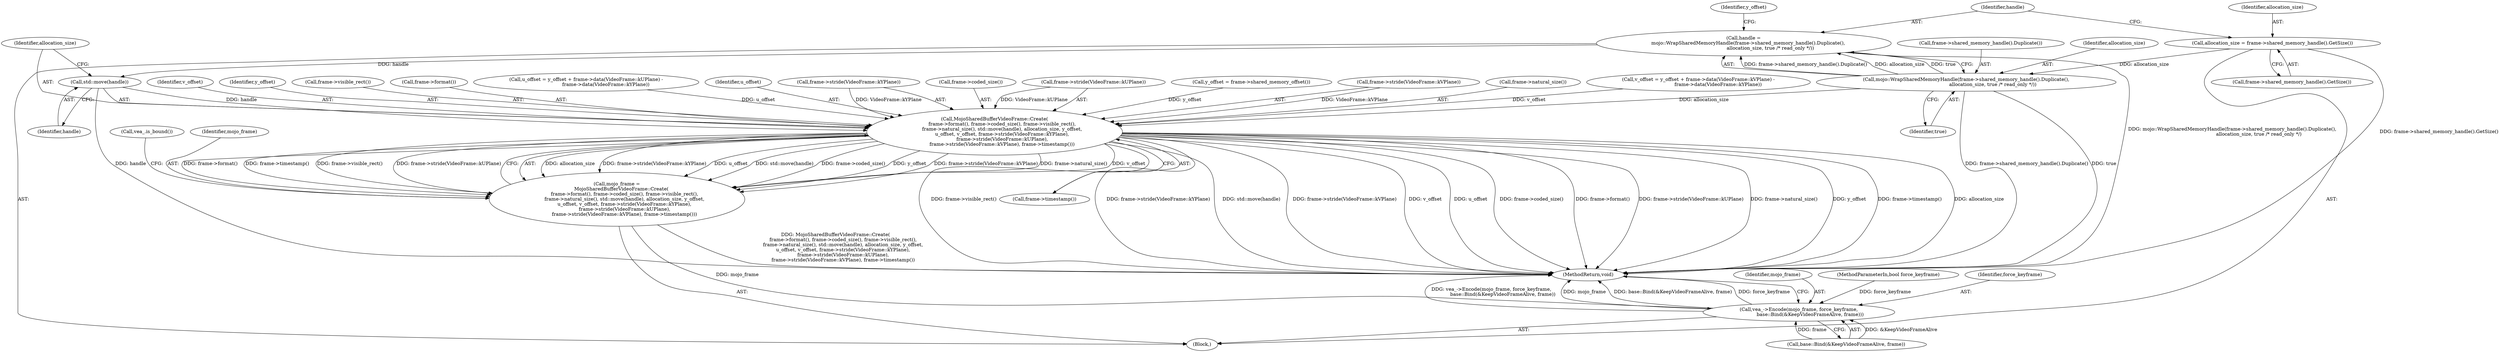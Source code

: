 digraph "1_Chrome_673ce95d481ea9368c4d4d43ac756ba1d6d9e608_22@API" {
"1000166" [label="(Call,std::move(handle))"];
"1000128" [label="(Call,handle =\n      mojo::WrapSharedMemoryHandle(frame->shared_memory_handle().Duplicate(),\n                                   allocation_size, true /* read_only */))"];
"1000130" [label="(Call,mojo::WrapSharedMemoryHandle(frame->shared_memory_handle().Duplicate(),\n                                   allocation_size, true /* read_only */))"];
"1000124" [label="(Call,allocation_size = frame->shared_memory_handle().GetSize())"];
"1000161" [label="(Call,MojoSharedBufferVideoFrame::Create(\n          frame->format(), frame->coded_size(), frame->visible_rect(),\n          frame->natural_size(), std::move(handle), allocation_size, y_offset,\n          u_offset, v_offset, frame->stride(VideoFrame::kYPlane),\n          frame->stride(VideoFrame::kUPlane),\n          frame->stride(VideoFrame::kVPlane), frame->timestamp()))"];
"1000159" [label="(Call,mojo_frame =\n      MojoSharedBufferVideoFrame::Create(\n          frame->format(), frame->coded_size(), frame->visible_rect(),\n          frame->natural_size(), std::move(handle), allocation_size, y_offset,\n          u_offset, v_offset, frame->stride(VideoFrame::kYPlane),\n          frame->stride(VideoFrame::kUPlane),\n          frame->stride(VideoFrame::kVPlane), frame->timestamp()))"];
"1000181" [label="(Call,vea_->Encode(mojo_frame, force_keyframe,\n               base::Bind(&KeepVideoFrameAlive, frame)))"];
"1000130" [label="(Call,mojo::WrapSharedMemoryHandle(frame->shared_memory_handle().Duplicate(),\n                                   allocation_size, true /* read_only */))"];
"1000184" [label="(Call,base::Bind(&KeepVideoFrameAlive, frame))"];
"1000125" [label="(Identifier,allocation_size)"];
"1000170" [label="(Identifier,u_offset)"];
"1000182" [label="(Identifier,mojo_frame)"];
"1000163" [label="(Call,frame->coded_size())"];
"1000136" [label="(Identifier,y_offset)"];
"1000167" [label="(Identifier,handle)"];
"1000180" [label="(Call,vea_.is_bound())"];
"1000166" [label="(Call,std::move(handle))"];
"1000174" [label="(Call,frame->stride(VideoFrame::kUPlane))"];
"1000124" [label="(Call,allocation_size = frame->shared_memory_handle().GetSize())"];
"1000133" [label="(Identifier,true)"];
"1000178" [label="(Call,frame->timestamp())"];
"1000135" [label="(Call,y_offset = frame->shared_memory_offset())"];
"1000129" [label="(Identifier,handle)"];
"1000168" [label="(Identifier,allocation_size)"];
"1000176" [label="(Call,frame->stride(VideoFrame::kVPlane))"];
"1000131" [label="(Call,frame->shared_memory_handle().Duplicate())"];
"1000159" [label="(Call,mojo_frame =\n      MojoSharedBufferVideoFrame::Create(\n          frame->format(), frame->coded_size(), frame->visible_rect(),\n          frame->natural_size(), std::move(handle), allocation_size, y_offset,\n          u_offset, v_offset, frame->stride(VideoFrame::kYPlane),\n          frame->stride(VideoFrame::kUPlane),\n          frame->stride(VideoFrame::kVPlane), frame->timestamp()))"];
"1000128" [label="(Call,handle =\n      mojo::WrapSharedMemoryHandle(frame->shared_memory_handle().Duplicate(),\n                                   allocation_size, true /* read_only */))"];
"1000165" [label="(Call,frame->natural_size())"];
"1000149" [label="(Call,v_offset = y_offset + frame->data(VideoFrame::kVPlane) -\n                          frame->data(VideoFrame::kYPlane))"];
"1000172" [label="(Call,frame->stride(VideoFrame::kYPlane))"];
"1000161" [label="(Call,MojoSharedBufferVideoFrame::Create(\n          frame->format(), frame->coded_size(), frame->visible_rect(),\n          frame->natural_size(), std::move(handle), allocation_size, y_offset,\n          u_offset, v_offset, frame->stride(VideoFrame::kYPlane),\n          frame->stride(VideoFrame::kUPlane),\n          frame->stride(VideoFrame::kVPlane), frame->timestamp()))"];
"1000183" [label="(Identifier,force_keyframe)"];
"1000181" [label="(Call,vea_->Encode(mojo_frame, force_keyframe,\n               base::Bind(&KeepVideoFrameAlive, frame)))"];
"1000171" [label="(Identifier,v_offset)"];
"1000169" [label="(Identifier,y_offset)"];
"1000164" [label="(Call,frame->visible_rect())"];
"1000162" [label="(Call,frame->format())"];
"1000139" [label="(Call,u_offset = y_offset + frame->data(VideoFrame::kUPlane) -\n                          frame->data(VideoFrame::kYPlane))"];
"1000160" [label="(Identifier,mojo_frame)"];
"1000103" [label="(MethodParameterIn,bool force_keyframe)"];
"1000126" [label="(Call,frame->shared_memory_handle().GetSize())"];
"1000104" [label="(Block,)"];
"1000132" [label="(Identifier,allocation_size)"];
"1000188" [label="(MethodReturn,void)"];
"1000166" -> "1000161"  [label="AST: "];
"1000166" -> "1000167"  [label="CFG: "];
"1000167" -> "1000166"  [label="AST: "];
"1000168" -> "1000166"  [label="CFG: "];
"1000166" -> "1000188"  [label="DDG: handle"];
"1000166" -> "1000161"  [label="DDG: handle"];
"1000128" -> "1000166"  [label="DDG: handle"];
"1000128" -> "1000104"  [label="AST: "];
"1000128" -> "1000130"  [label="CFG: "];
"1000129" -> "1000128"  [label="AST: "];
"1000130" -> "1000128"  [label="AST: "];
"1000136" -> "1000128"  [label="CFG: "];
"1000128" -> "1000188"  [label="DDG: mojo::WrapSharedMemoryHandle(frame->shared_memory_handle().Duplicate(),\n                                   allocation_size, true /* read_only */)"];
"1000130" -> "1000128"  [label="DDG: frame->shared_memory_handle().Duplicate()"];
"1000130" -> "1000128"  [label="DDG: allocation_size"];
"1000130" -> "1000128"  [label="DDG: true"];
"1000130" -> "1000133"  [label="CFG: "];
"1000131" -> "1000130"  [label="AST: "];
"1000132" -> "1000130"  [label="AST: "];
"1000133" -> "1000130"  [label="AST: "];
"1000130" -> "1000188"  [label="DDG: true"];
"1000130" -> "1000188"  [label="DDG: frame->shared_memory_handle().Duplicate()"];
"1000124" -> "1000130"  [label="DDG: allocation_size"];
"1000130" -> "1000161"  [label="DDG: allocation_size"];
"1000124" -> "1000104"  [label="AST: "];
"1000124" -> "1000126"  [label="CFG: "];
"1000125" -> "1000124"  [label="AST: "];
"1000126" -> "1000124"  [label="AST: "];
"1000129" -> "1000124"  [label="CFG: "];
"1000124" -> "1000188"  [label="DDG: frame->shared_memory_handle().GetSize()"];
"1000161" -> "1000159"  [label="AST: "];
"1000161" -> "1000178"  [label="CFG: "];
"1000162" -> "1000161"  [label="AST: "];
"1000163" -> "1000161"  [label="AST: "];
"1000164" -> "1000161"  [label="AST: "];
"1000165" -> "1000161"  [label="AST: "];
"1000168" -> "1000161"  [label="AST: "];
"1000169" -> "1000161"  [label="AST: "];
"1000170" -> "1000161"  [label="AST: "];
"1000171" -> "1000161"  [label="AST: "];
"1000172" -> "1000161"  [label="AST: "];
"1000174" -> "1000161"  [label="AST: "];
"1000176" -> "1000161"  [label="AST: "];
"1000178" -> "1000161"  [label="AST: "];
"1000159" -> "1000161"  [label="CFG: "];
"1000161" -> "1000188"  [label="DDG: y_offset"];
"1000161" -> "1000188"  [label="DDG: frame->timestamp()"];
"1000161" -> "1000188"  [label="DDG: allocation_size"];
"1000161" -> "1000188"  [label="DDG: frame->visible_rect()"];
"1000161" -> "1000188"  [label="DDG: frame->stride(VideoFrame::kYPlane)"];
"1000161" -> "1000188"  [label="DDG: std::move(handle)"];
"1000161" -> "1000188"  [label="DDG: frame->stride(VideoFrame::kVPlane)"];
"1000161" -> "1000188"  [label="DDG: v_offset"];
"1000161" -> "1000188"  [label="DDG: u_offset"];
"1000161" -> "1000188"  [label="DDG: frame->coded_size()"];
"1000161" -> "1000188"  [label="DDG: frame->format()"];
"1000161" -> "1000188"  [label="DDG: frame->stride(VideoFrame::kUPlane)"];
"1000161" -> "1000188"  [label="DDG: frame->natural_size()"];
"1000161" -> "1000159"  [label="DDG: allocation_size"];
"1000161" -> "1000159"  [label="DDG: frame->stride(VideoFrame::kYPlane)"];
"1000161" -> "1000159"  [label="DDG: u_offset"];
"1000161" -> "1000159"  [label="DDG: std::move(handle)"];
"1000161" -> "1000159"  [label="DDG: frame->coded_size()"];
"1000161" -> "1000159"  [label="DDG: y_offset"];
"1000161" -> "1000159"  [label="DDG: frame->stride(VideoFrame::kVPlane)"];
"1000161" -> "1000159"  [label="DDG: frame->natural_size()"];
"1000161" -> "1000159"  [label="DDG: v_offset"];
"1000161" -> "1000159"  [label="DDG: frame->format()"];
"1000161" -> "1000159"  [label="DDG: frame->timestamp()"];
"1000161" -> "1000159"  [label="DDG: frame->visible_rect()"];
"1000161" -> "1000159"  [label="DDG: frame->stride(VideoFrame::kUPlane)"];
"1000135" -> "1000161"  [label="DDG: y_offset"];
"1000139" -> "1000161"  [label="DDG: u_offset"];
"1000149" -> "1000161"  [label="DDG: v_offset"];
"1000172" -> "1000161"  [label="DDG: VideoFrame::kYPlane"];
"1000174" -> "1000161"  [label="DDG: VideoFrame::kUPlane"];
"1000176" -> "1000161"  [label="DDG: VideoFrame::kVPlane"];
"1000159" -> "1000104"  [label="AST: "];
"1000160" -> "1000159"  [label="AST: "];
"1000180" -> "1000159"  [label="CFG: "];
"1000159" -> "1000188"  [label="DDG: MojoSharedBufferVideoFrame::Create(\n          frame->format(), frame->coded_size(), frame->visible_rect(),\n          frame->natural_size(), std::move(handle), allocation_size, y_offset,\n          u_offset, v_offset, frame->stride(VideoFrame::kYPlane),\n          frame->stride(VideoFrame::kUPlane),\n          frame->stride(VideoFrame::kVPlane), frame->timestamp())"];
"1000159" -> "1000181"  [label="DDG: mojo_frame"];
"1000181" -> "1000104"  [label="AST: "];
"1000181" -> "1000184"  [label="CFG: "];
"1000182" -> "1000181"  [label="AST: "];
"1000183" -> "1000181"  [label="AST: "];
"1000184" -> "1000181"  [label="AST: "];
"1000188" -> "1000181"  [label="CFG: "];
"1000181" -> "1000188"  [label="DDG: vea_->Encode(mojo_frame, force_keyframe,\n               base::Bind(&KeepVideoFrameAlive, frame))"];
"1000181" -> "1000188"  [label="DDG: mojo_frame"];
"1000181" -> "1000188"  [label="DDG: base::Bind(&KeepVideoFrameAlive, frame)"];
"1000181" -> "1000188"  [label="DDG: force_keyframe"];
"1000103" -> "1000181"  [label="DDG: force_keyframe"];
"1000184" -> "1000181"  [label="DDG: &KeepVideoFrameAlive"];
"1000184" -> "1000181"  [label="DDG: frame"];
}
